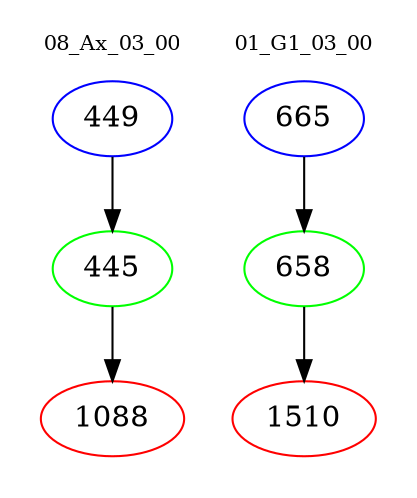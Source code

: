 digraph{
subgraph cluster_0 {
color = white
label = "08_Ax_03_00";
fontsize=10;
T0_449 [label="449", color="blue"]
T0_449 -> T0_445 [color="black"]
T0_445 [label="445", color="green"]
T0_445 -> T0_1088 [color="black"]
T0_1088 [label="1088", color="red"]
}
subgraph cluster_1 {
color = white
label = "01_G1_03_00";
fontsize=10;
T1_665 [label="665", color="blue"]
T1_665 -> T1_658 [color="black"]
T1_658 [label="658", color="green"]
T1_658 -> T1_1510 [color="black"]
T1_1510 [label="1510", color="red"]
}
}
